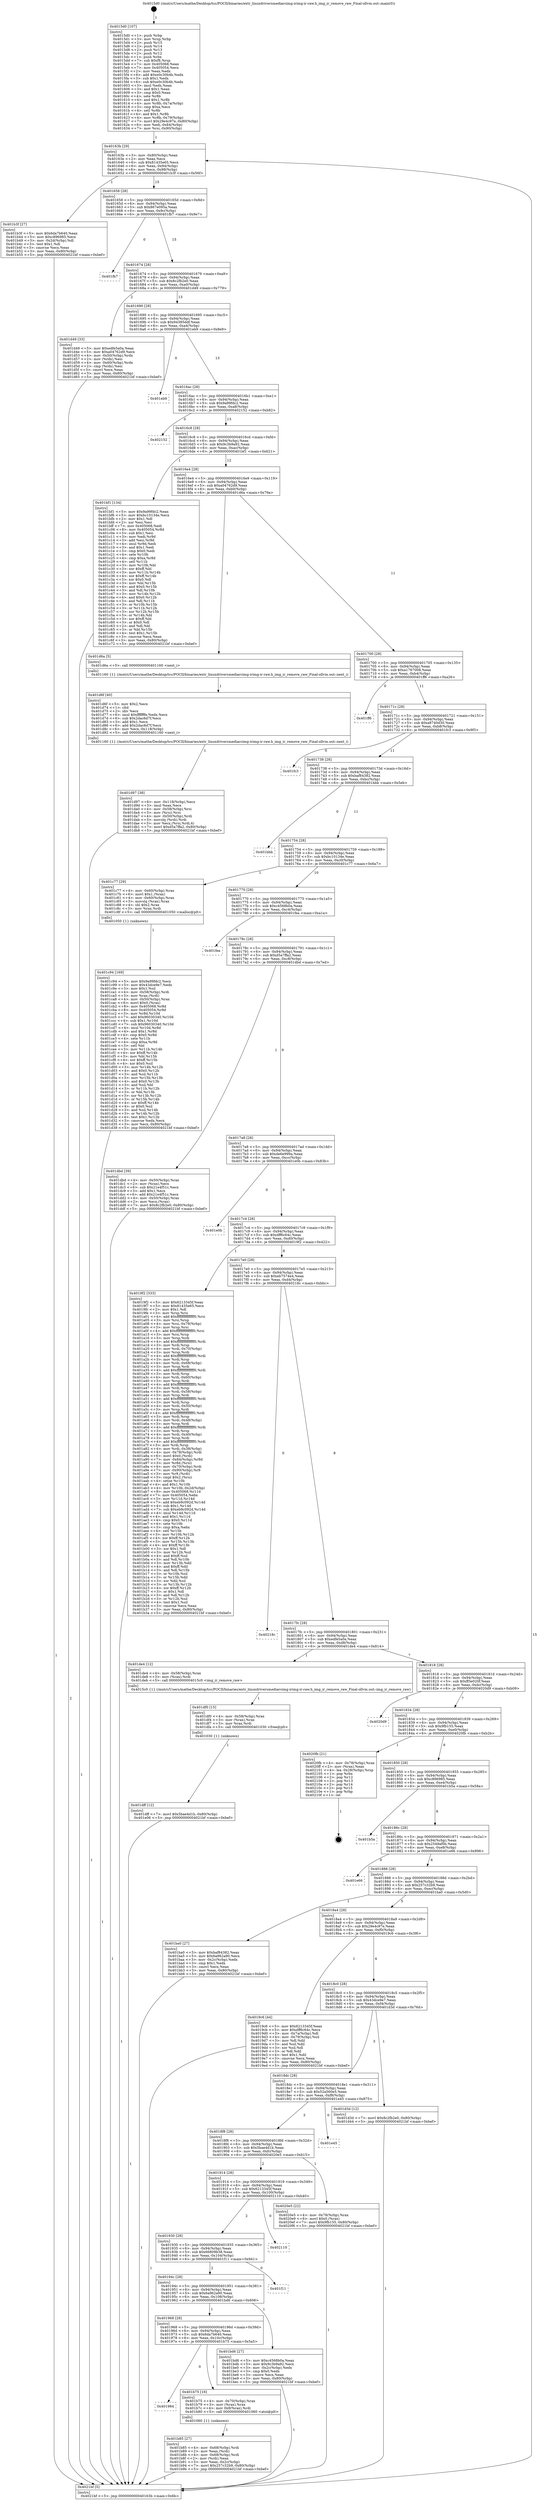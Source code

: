 digraph "0x4015d0" {
  label = "0x4015d0 (/mnt/c/Users/mathe/Desktop/tcc/POCII/binaries/extr_linuxdriversmediarcimg-irimg-ir-raw.h_img_ir_remove_raw_Final-ollvm.out::main(0))"
  labelloc = "t"
  node[shape=record]

  Entry [label="",width=0.3,height=0.3,shape=circle,fillcolor=black,style=filled]
  "0x40163b" [label="{
     0x40163b [29]\l
     | [instrs]\l
     &nbsp;&nbsp;0x40163b \<+3\>: mov -0x80(%rbp),%eax\l
     &nbsp;&nbsp;0x40163e \<+2\>: mov %eax,%ecx\l
     &nbsp;&nbsp;0x401640 \<+6\>: sub $0x81435e65,%ecx\l
     &nbsp;&nbsp;0x401646 \<+6\>: mov %eax,-0x94(%rbp)\l
     &nbsp;&nbsp;0x40164c \<+6\>: mov %ecx,-0x98(%rbp)\l
     &nbsp;&nbsp;0x401652 \<+6\>: je 0000000000401b3f \<main+0x56f\>\l
  }"]
  "0x401b3f" [label="{
     0x401b3f [27]\l
     | [instrs]\l
     &nbsp;&nbsp;0x401b3f \<+5\>: mov $0x6da7b640,%eax\l
     &nbsp;&nbsp;0x401b44 \<+5\>: mov $0xc896985,%ecx\l
     &nbsp;&nbsp;0x401b49 \<+3\>: mov -0x2d(%rbp),%dl\l
     &nbsp;&nbsp;0x401b4c \<+3\>: test $0x1,%dl\l
     &nbsp;&nbsp;0x401b4f \<+3\>: cmovne %ecx,%eax\l
     &nbsp;&nbsp;0x401b52 \<+3\>: mov %eax,-0x80(%rbp)\l
     &nbsp;&nbsp;0x401b55 \<+5\>: jmp 00000000004021bf \<main+0xbef\>\l
  }"]
  "0x401658" [label="{
     0x401658 [28]\l
     | [instrs]\l
     &nbsp;&nbsp;0x401658 \<+5\>: jmp 000000000040165d \<main+0x8d\>\l
     &nbsp;&nbsp;0x40165d \<+6\>: mov -0x94(%rbp),%eax\l
     &nbsp;&nbsp;0x401663 \<+5\>: sub $0x867e095a,%eax\l
     &nbsp;&nbsp;0x401668 \<+6\>: mov %eax,-0x9c(%rbp)\l
     &nbsp;&nbsp;0x40166e \<+6\>: je 0000000000401fb7 \<main+0x9e7\>\l
  }"]
  Exit [label="",width=0.3,height=0.3,shape=circle,fillcolor=black,style=filled,peripheries=2]
  "0x401fb7" [label="{
     0x401fb7\l
  }", style=dashed]
  "0x401674" [label="{
     0x401674 [28]\l
     | [instrs]\l
     &nbsp;&nbsp;0x401674 \<+5\>: jmp 0000000000401679 \<main+0xa9\>\l
     &nbsp;&nbsp;0x401679 \<+6\>: mov -0x94(%rbp),%eax\l
     &nbsp;&nbsp;0x40167f \<+5\>: sub $0x8c2fb2e0,%eax\l
     &nbsp;&nbsp;0x401684 \<+6\>: mov %eax,-0xa0(%rbp)\l
     &nbsp;&nbsp;0x40168a \<+6\>: je 0000000000401d49 \<main+0x779\>\l
  }"]
  "0x401dff" [label="{
     0x401dff [12]\l
     | [instrs]\l
     &nbsp;&nbsp;0x401dff \<+7\>: movl $0x5bae4d1b,-0x80(%rbp)\l
     &nbsp;&nbsp;0x401e06 \<+5\>: jmp 00000000004021bf \<main+0xbef\>\l
  }"]
  "0x401d49" [label="{
     0x401d49 [33]\l
     | [instrs]\l
     &nbsp;&nbsp;0x401d49 \<+5\>: mov $0xedfe5a0a,%eax\l
     &nbsp;&nbsp;0x401d4e \<+5\>: mov $0xa04762d9,%ecx\l
     &nbsp;&nbsp;0x401d53 \<+4\>: mov -0x50(%rbp),%rdx\l
     &nbsp;&nbsp;0x401d57 \<+2\>: mov (%rdx),%esi\l
     &nbsp;&nbsp;0x401d59 \<+4\>: mov -0x60(%rbp),%rdx\l
     &nbsp;&nbsp;0x401d5d \<+2\>: cmp (%rdx),%esi\l
     &nbsp;&nbsp;0x401d5f \<+3\>: cmovl %ecx,%eax\l
     &nbsp;&nbsp;0x401d62 \<+3\>: mov %eax,-0x80(%rbp)\l
     &nbsp;&nbsp;0x401d65 \<+5\>: jmp 00000000004021bf \<main+0xbef\>\l
  }"]
  "0x401690" [label="{
     0x401690 [28]\l
     | [instrs]\l
     &nbsp;&nbsp;0x401690 \<+5\>: jmp 0000000000401695 \<main+0xc5\>\l
     &nbsp;&nbsp;0x401695 \<+6\>: mov -0x94(%rbp),%eax\l
     &nbsp;&nbsp;0x40169b \<+5\>: sub $0x94385ddf,%eax\l
     &nbsp;&nbsp;0x4016a0 \<+6\>: mov %eax,-0xa4(%rbp)\l
     &nbsp;&nbsp;0x4016a6 \<+6\>: je 0000000000401eb9 \<main+0x8e9\>\l
  }"]
  "0x401df0" [label="{
     0x401df0 [15]\l
     | [instrs]\l
     &nbsp;&nbsp;0x401df0 \<+4\>: mov -0x58(%rbp),%rax\l
     &nbsp;&nbsp;0x401df4 \<+3\>: mov (%rax),%rax\l
     &nbsp;&nbsp;0x401df7 \<+3\>: mov %rax,%rdi\l
     &nbsp;&nbsp;0x401dfa \<+5\>: call 0000000000401030 \<free@plt\>\l
     | [calls]\l
     &nbsp;&nbsp;0x401030 \{1\} (unknown)\l
  }"]
  "0x401eb9" [label="{
     0x401eb9\l
  }", style=dashed]
  "0x4016ac" [label="{
     0x4016ac [28]\l
     | [instrs]\l
     &nbsp;&nbsp;0x4016ac \<+5\>: jmp 00000000004016b1 \<main+0xe1\>\l
     &nbsp;&nbsp;0x4016b1 \<+6\>: mov -0x94(%rbp),%eax\l
     &nbsp;&nbsp;0x4016b7 \<+5\>: sub $0x9a99fdc2,%eax\l
     &nbsp;&nbsp;0x4016bc \<+6\>: mov %eax,-0xa8(%rbp)\l
     &nbsp;&nbsp;0x4016c2 \<+6\>: je 0000000000402152 \<main+0xb82\>\l
  }"]
  "0x401d97" [label="{
     0x401d97 [38]\l
     | [instrs]\l
     &nbsp;&nbsp;0x401d97 \<+6\>: mov -0x118(%rbp),%ecx\l
     &nbsp;&nbsp;0x401d9d \<+3\>: imul %eax,%ecx\l
     &nbsp;&nbsp;0x401da0 \<+4\>: mov -0x58(%rbp),%rsi\l
     &nbsp;&nbsp;0x401da4 \<+3\>: mov (%rsi),%rsi\l
     &nbsp;&nbsp;0x401da7 \<+4\>: mov -0x50(%rbp),%rdi\l
     &nbsp;&nbsp;0x401dab \<+3\>: movslq (%rdi),%rdi\l
     &nbsp;&nbsp;0x401dae \<+3\>: mov %ecx,(%rsi,%rdi,4)\l
     &nbsp;&nbsp;0x401db1 \<+7\>: movl $0xd5a7ffa2,-0x80(%rbp)\l
     &nbsp;&nbsp;0x401db8 \<+5\>: jmp 00000000004021bf \<main+0xbef\>\l
  }"]
  "0x402152" [label="{
     0x402152\l
  }", style=dashed]
  "0x4016c8" [label="{
     0x4016c8 [28]\l
     | [instrs]\l
     &nbsp;&nbsp;0x4016c8 \<+5\>: jmp 00000000004016cd \<main+0xfd\>\l
     &nbsp;&nbsp;0x4016cd \<+6\>: mov -0x94(%rbp),%eax\l
     &nbsp;&nbsp;0x4016d3 \<+5\>: sub $0x9c3b9a92,%eax\l
     &nbsp;&nbsp;0x4016d8 \<+6\>: mov %eax,-0xac(%rbp)\l
     &nbsp;&nbsp;0x4016de \<+6\>: je 0000000000401bf1 \<main+0x621\>\l
  }"]
  "0x401d6f" [label="{
     0x401d6f [40]\l
     | [instrs]\l
     &nbsp;&nbsp;0x401d6f \<+5\>: mov $0x2,%ecx\l
     &nbsp;&nbsp;0x401d74 \<+1\>: cltd\l
     &nbsp;&nbsp;0x401d75 \<+2\>: idiv %ecx\l
     &nbsp;&nbsp;0x401d77 \<+6\>: imul $0xfffffffe,%edx,%ecx\l
     &nbsp;&nbsp;0x401d7d \<+6\>: sub $0x2dac6d7f,%ecx\l
     &nbsp;&nbsp;0x401d83 \<+3\>: add $0x1,%ecx\l
     &nbsp;&nbsp;0x401d86 \<+6\>: add $0x2dac6d7f,%ecx\l
     &nbsp;&nbsp;0x401d8c \<+6\>: mov %ecx,-0x118(%rbp)\l
     &nbsp;&nbsp;0x401d92 \<+5\>: call 0000000000401160 \<next_i\>\l
     | [calls]\l
     &nbsp;&nbsp;0x401160 \{1\} (/mnt/c/Users/mathe/Desktop/tcc/POCII/binaries/extr_linuxdriversmediarcimg-irimg-ir-raw.h_img_ir_remove_raw_Final-ollvm.out::next_i)\l
  }"]
  "0x401bf1" [label="{
     0x401bf1 [134]\l
     | [instrs]\l
     &nbsp;&nbsp;0x401bf1 \<+5\>: mov $0x9a99fdc2,%eax\l
     &nbsp;&nbsp;0x401bf6 \<+5\>: mov $0xbc10134e,%ecx\l
     &nbsp;&nbsp;0x401bfb \<+2\>: mov $0x1,%dl\l
     &nbsp;&nbsp;0x401bfd \<+2\>: xor %esi,%esi\l
     &nbsp;&nbsp;0x401bff \<+7\>: mov 0x405068,%edi\l
     &nbsp;&nbsp;0x401c06 \<+8\>: mov 0x405054,%r8d\l
     &nbsp;&nbsp;0x401c0e \<+3\>: sub $0x1,%esi\l
     &nbsp;&nbsp;0x401c11 \<+3\>: mov %edi,%r9d\l
     &nbsp;&nbsp;0x401c14 \<+3\>: add %esi,%r9d\l
     &nbsp;&nbsp;0x401c17 \<+4\>: imul %r9d,%edi\l
     &nbsp;&nbsp;0x401c1b \<+3\>: and $0x1,%edi\l
     &nbsp;&nbsp;0x401c1e \<+3\>: cmp $0x0,%edi\l
     &nbsp;&nbsp;0x401c21 \<+4\>: sete %r10b\l
     &nbsp;&nbsp;0x401c25 \<+4\>: cmp $0xa,%r8d\l
     &nbsp;&nbsp;0x401c29 \<+4\>: setl %r11b\l
     &nbsp;&nbsp;0x401c2d \<+3\>: mov %r10b,%bl\l
     &nbsp;&nbsp;0x401c30 \<+3\>: xor $0xff,%bl\l
     &nbsp;&nbsp;0x401c33 \<+3\>: mov %r11b,%r14b\l
     &nbsp;&nbsp;0x401c36 \<+4\>: xor $0xff,%r14b\l
     &nbsp;&nbsp;0x401c3a \<+3\>: xor $0x0,%dl\l
     &nbsp;&nbsp;0x401c3d \<+3\>: mov %bl,%r15b\l
     &nbsp;&nbsp;0x401c40 \<+4\>: and $0x0,%r15b\l
     &nbsp;&nbsp;0x401c44 \<+3\>: and %dl,%r10b\l
     &nbsp;&nbsp;0x401c47 \<+3\>: mov %r14b,%r12b\l
     &nbsp;&nbsp;0x401c4a \<+4\>: and $0x0,%r12b\l
     &nbsp;&nbsp;0x401c4e \<+3\>: and %dl,%r11b\l
     &nbsp;&nbsp;0x401c51 \<+3\>: or %r10b,%r15b\l
     &nbsp;&nbsp;0x401c54 \<+3\>: or %r11b,%r12b\l
     &nbsp;&nbsp;0x401c57 \<+3\>: xor %r12b,%r15b\l
     &nbsp;&nbsp;0x401c5a \<+3\>: or %r14b,%bl\l
     &nbsp;&nbsp;0x401c5d \<+3\>: xor $0xff,%bl\l
     &nbsp;&nbsp;0x401c60 \<+3\>: or $0x0,%dl\l
     &nbsp;&nbsp;0x401c63 \<+2\>: and %dl,%bl\l
     &nbsp;&nbsp;0x401c65 \<+3\>: or %bl,%r15b\l
     &nbsp;&nbsp;0x401c68 \<+4\>: test $0x1,%r15b\l
     &nbsp;&nbsp;0x401c6c \<+3\>: cmovne %ecx,%eax\l
     &nbsp;&nbsp;0x401c6f \<+3\>: mov %eax,-0x80(%rbp)\l
     &nbsp;&nbsp;0x401c72 \<+5\>: jmp 00000000004021bf \<main+0xbef\>\l
  }"]
  "0x4016e4" [label="{
     0x4016e4 [28]\l
     | [instrs]\l
     &nbsp;&nbsp;0x4016e4 \<+5\>: jmp 00000000004016e9 \<main+0x119\>\l
     &nbsp;&nbsp;0x4016e9 \<+6\>: mov -0x94(%rbp),%eax\l
     &nbsp;&nbsp;0x4016ef \<+5\>: sub $0xa04762d9,%eax\l
     &nbsp;&nbsp;0x4016f4 \<+6\>: mov %eax,-0xb0(%rbp)\l
     &nbsp;&nbsp;0x4016fa \<+6\>: je 0000000000401d6a \<main+0x79a\>\l
  }"]
  "0x401c94" [label="{
     0x401c94 [169]\l
     | [instrs]\l
     &nbsp;&nbsp;0x401c94 \<+5\>: mov $0x9a99fdc2,%ecx\l
     &nbsp;&nbsp;0x401c99 \<+5\>: mov $0x43dce9e7,%edx\l
     &nbsp;&nbsp;0x401c9e \<+3\>: mov $0x1,%sil\l
     &nbsp;&nbsp;0x401ca1 \<+4\>: mov -0x58(%rbp),%rdi\l
     &nbsp;&nbsp;0x401ca5 \<+3\>: mov %rax,(%rdi)\l
     &nbsp;&nbsp;0x401ca8 \<+4\>: mov -0x50(%rbp),%rax\l
     &nbsp;&nbsp;0x401cac \<+6\>: movl $0x0,(%rax)\l
     &nbsp;&nbsp;0x401cb2 \<+8\>: mov 0x405068,%r8d\l
     &nbsp;&nbsp;0x401cba \<+8\>: mov 0x405054,%r9d\l
     &nbsp;&nbsp;0x401cc2 \<+3\>: mov %r8d,%r10d\l
     &nbsp;&nbsp;0x401cc5 \<+7\>: add $0x96030340,%r10d\l
     &nbsp;&nbsp;0x401ccc \<+4\>: sub $0x1,%r10d\l
     &nbsp;&nbsp;0x401cd0 \<+7\>: sub $0x96030340,%r10d\l
     &nbsp;&nbsp;0x401cd7 \<+4\>: imul %r10d,%r8d\l
     &nbsp;&nbsp;0x401cdb \<+4\>: and $0x1,%r8d\l
     &nbsp;&nbsp;0x401cdf \<+4\>: cmp $0x0,%r8d\l
     &nbsp;&nbsp;0x401ce3 \<+4\>: sete %r11b\l
     &nbsp;&nbsp;0x401ce7 \<+4\>: cmp $0xa,%r9d\l
     &nbsp;&nbsp;0x401ceb \<+3\>: setl %bl\l
     &nbsp;&nbsp;0x401cee \<+3\>: mov %r11b,%r14b\l
     &nbsp;&nbsp;0x401cf1 \<+4\>: xor $0xff,%r14b\l
     &nbsp;&nbsp;0x401cf5 \<+3\>: mov %bl,%r15b\l
     &nbsp;&nbsp;0x401cf8 \<+4\>: xor $0xff,%r15b\l
     &nbsp;&nbsp;0x401cfc \<+4\>: xor $0x0,%sil\l
     &nbsp;&nbsp;0x401d00 \<+3\>: mov %r14b,%r12b\l
     &nbsp;&nbsp;0x401d03 \<+4\>: and $0x0,%r12b\l
     &nbsp;&nbsp;0x401d07 \<+3\>: and %sil,%r11b\l
     &nbsp;&nbsp;0x401d0a \<+3\>: mov %r15b,%r13b\l
     &nbsp;&nbsp;0x401d0d \<+4\>: and $0x0,%r13b\l
     &nbsp;&nbsp;0x401d11 \<+3\>: and %sil,%bl\l
     &nbsp;&nbsp;0x401d14 \<+3\>: or %r11b,%r12b\l
     &nbsp;&nbsp;0x401d17 \<+3\>: or %bl,%r13b\l
     &nbsp;&nbsp;0x401d1a \<+3\>: xor %r13b,%r12b\l
     &nbsp;&nbsp;0x401d1d \<+3\>: or %r15b,%r14b\l
     &nbsp;&nbsp;0x401d20 \<+4\>: xor $0xff,%r14b\l
     &nbsp;&nbsp;0x401d24 \<+4\>: or $0x0,%sil\l
     &nbsp;&nbsp;0x401d28 \<+3\>: and %sil,%r14b\l
     &nbsp;&nbsp;0x401d2b \<+3\>: or %r14b,%r12b\l
     &nbsp;&nbsp;0x401d2e \<+4\>: test $0x1,%r12b\l
     &nbsp;&nbsp;0x401d32 \<+3\>: cmovne %edx,%ecx\l
     &nbsp;&nbsp;0x401d35 \<+3\>: mov %ecx,-0x80(%rbp)\l
     &nbsp;&nbsp;0x401d38 \<+5\>: jmp 00000000004021bf \<main+0xbef\>\l
  }"]
  "0x401d6a" [label="{
     0x401d6a [5]\l
     | [instrs]\l
     &nbsp;&nbsp;0x401d6a \<+5\>: call 0000000000401160 \<next_i\>\l
     | [calls]\l
     &nbsp;&nbsp;0x401160 \{1\} (/mnt/c/Users/mathe/Desktop/tcc/POCII/binaries/extr_linuxdriversmediarcimg-irimg-ir-raw.h_img_ir_remove_raw_Final-ollvm.out::next_i)\l
  }"]
  "0x401700" [label="{
     0x401700 [28]\l
     | [instrs]\l
     &nbsp;&nbsp;0x401700 \<+5\>: jmp 0000000000401705 \<main+0x135\>\l
     &nbsp;&nbsp;0x401705 \<+6\>: mov -0x94(%rbp),%eax\l
     &nbsp;&nbsp;0x40170b \<+5\>: sub $0xa1767008,%eax\l
     &nbsp;&nbsp;0x401710 \<+6\>: mov %eax,-0xb4(%rbp)\l
     &nbsp;&nbsp;0x401716 \<+6\>: je 0000000000401ff6 \<main+0xa26\>\l
  }"]
  "0x401b85" [label="{
     0x401b85 [27]\l
     | [instrs]\l
     &nbsp;&nbsp;0x401b85 \<+4\>: mov -0x68(%rbp),%rdi\l
     &nbsp;&nbsp;0x401b89 \<+2\>: mov %eax,(%rdi)\l
     &nbsp;&nbsp;0x401b8b \<+4\>: mov -0x68(%rbp),%rdi\l
     &nbsp;&nbsp;0x401b8f \<+2\>: mov (%rdi),%eax\l
     &nbsp;&nbsp;0x401b91 \<+3\>: mov %eax,-0x2c(%rbp)\l
     &nbsp;&nbsp;0x401b94 \<+7\>: movl $0x257c32b9,-0x80(%rbp)\l
     &nbsp;&nbsp;0x401b9b \<+5\>: jmp 00000000004021bf \<main+0xbef\>\l
  }"]
  "0x401ff6" [label="{
     0x401ff6\l
  }", style=dashed]
  "0x40171c" [label="{
     0x40171c [28]\l
     | [instrs]\l
     &nbsp;&nbsp;0x40171c \<+5\>: jmp 0000000000401721 \<main+0x151\>\l
     &nbsp;&nbsp;0x401721 \<+6\>: mov -0x94(%rbp),%eax\l
     &nbsp;&nbsp;0x401727 \<+5\>: sub $0xa8740d30,%eax\l
     &nbsp;&nbsp;0x40172c \<+6\>: mov %eax,-0xb8(%rbp)\l
     &nbsp;&nbsp;0x401732 \<+6\>: je 0000000000401fc3 \<main+0x9f3\>\l
  }"]
  "0x401984" [label="{
     0x401984\l
  }", style=dashed]
  "0x401fc3" [label="{
     0x401fc3\l
  }", style=dashed]
  "0x401738" [label="{
     0x401738 [28]\l
     | [instrs]\l
     &nbsp;&nbsp;0x401738 \<+5\>: jmp 000000000040173d \<main+0x16d\>\l
     &nbsp;&nbsp;0x40173d \<+6\>: mov -0x94(%rbp),%eax\l
     &nbsp;&nbsp;0x401743 \<+5\>: sub $0xbaf84382,%eax\l
     &nbsp;&nbsp;0x401748 \<+6\>: mov %eax,-0xbc(%rbp)\l
     &nbsp;&nbsp;0x40174e \<+6\>: je 0000000000401bbb \<main+0x5eb\>\l
  }"]
  "0x401b75" [label="{
     0x401b75 [16]\l
     | [instrs]\l
     &nbsp;&nbsp;0x401b75 \<+4\>: mov -0x70(%rbp),%rax\l
     &nbsp;&nbsp;0x401b79 \<+3\>: mov (%rax),%rax\l
     &nbsp;&nbsp;0x401b7c \<+4\>: mov 0x8(%rax),%rdi\l
     &nbsp;&nbsp;0x401b80 \<+5\>: call 0000000000401060 \<atoi@plt\>\l
     | [calls]\l
     &nbsp;&nbsp;0x401060 \{1\} (unknown)\l
  }"]
  "0x401bbb" [label="{
     0x401bbb\l
  }", style=dashed]
  "0x401754" [label="{
     0x401754 [28]\l
     | [instrs]\l
     &nbsp;&nbsp;0x401754 \<+5\>: jmp 0000000000401759 \<main+0x189\>\l
     &nbsp;&nbsp;0x401759 \<+6\>: mov -0x94(%rbp),%eax\l
     &nbsp;&nbsp;0x40175f \<+5\>: sub $0xbc10134e,%eax\l
     &nbsp;&nbsp;0x401764 \<+6\>: mov %eax,-0xc0(%rbp)\l
     &nbsp;&nbsp;0x40176a \<+6\>: je 0000000000401c77 \<main+0x6a7\>\l
  }"]
  "0x401968" [label="{
     0x401968 [28]\l
     | [instrs]\l
     &nbsp;&nbsp;0x401968 \<+5\>: jmp 000000000040196d \<main+0x39d\>\l
     &nbsp;&nbsp;0x40196d \<+6\>: mov -0x94(%rbp),%eax\l
     &nbsp;&nbsp;0x401973 \<+5\>: sub $0x6da7b640,%eax\l
     &nbsp;&nbsp;0x401978 \<+6\>: mov %eax,-0x10c(%rbp)\l
     &nbsp;&nbsp;0x40197e \<+6\>: je 0000000000401b75 \<main+0x5a5\>\l
  }"]
  "0x401c77" [label="{
     0x401c77 [29]\l
     | [instrs]\l
     &nbsp;&nbsp;0x401c77 \<+4\>: mov -0x60(%rbp),%rax\l
     &nbsp;&nbsp;0x401c7b \<+6\>: movl $0x1,(%rax)\l
     &nbsp;&nbsp;0x401c81 \<+4\>: mov -0x60(%rbp),%rax\l
     &nbsp;&nbsp;0x401c85 \<+3\>: movslq (%rax),%rax\l
     &nbsp;&nbsp;0x401c88 \<+4\>: shl $0x2,%rax\l
     &nbsp;&nbsp;0x401c8c \<+3\>: mov %rax,%rdi\l
     &nbsp;&nbsp;0x401c8f \<+5\>: call 0000000000401050 \<malloc@plt\>\l
     | [calls]\l
     &nbsp;&nbsp;0x401050 \{1\} (unknown)\l
  }"]
  "0x401770" [label="{
     0x401770 [28]\l
     | [instrs]\l
     &nbsp;&nbsp;0x401770 \<+5\>: jmp 0000000000401775 \<main+0x1a5\>\l
     &nbsp;&nbsp;0x401775 \<+6\>: mov -0x94(%rbp),%eax\l
     &nbsp;&nbsp;0x40177b \<+5\>: sub $0xc4568b0a,%eax\l
     &nbsp;&nbsp;0x401780 \<+6\>: mov %eax,-0xc4(%rbp)\l
     &nbsp;&nbsp;0x401786 \<+6\>: je 0000000000401fea \<main+0xa1a\>\l
  }"]
  "0x401bd6" [label="{
     0x401bd6 [27]\l
     | [instrs]\l
     &nbsp;&nbsp;0x401bd6 \<+5\>: mov $0xc4568b0a,%eax\l
     &nbsp;&nbsp;0x401bdb \<+5\>: mov $0x9c3b9a92,%ecx\l
     &nbsp;&nbsp;0x401be0 \<+3\>: mov -0x2c(%rbp),%edx\l
     &nbsp;&nbsp;0x401be3 \<+3\>: cmp $0x0,%edx\l
     &nbsp;&nbsp;0x401be6 \<+3\>: cmove %ecx,%eax\l
     &nbsp;&nbsp;0x401be9 \<+3\>: mov %eax,-0x80(%rbp)\l
     &nbsp;&nbsp;0x401bec \<+5\>: jmp 00000000004021bf \<main+0xbef\>\l
  }"]
  "0x401fea" [label="{
     0x401fea\l
  }", style=dashed]
  "0x40178c" [label="{
     0x40178c [28]\l
     | [instrs]\l
     &nbsp;&nbsp;0x40178c \<+5\>: jmp 0000000000401791 \<main+0x1c1\>\l
     &nbsp;&nbsp;0x401791 \<+6\>: mov -0x94(%rbp),%eax\l
     &nbsp;&nbsp;0x401797 \<+5\>: sub $0xd5a7ffa2,%eax\l
     &nbsp;&nbsp;0x40179c \<+6\>: mov %eax,-0xc8(%rbp)\l
     &nbsp;&nbsp;0x4017a2 \<+6\>: je 0000000000401dbd \<main+0x7ed\>\l
  }"]
  "0x40194c" [label="{
     0x40194c [28]\l
     | [instrs]\l
     &nbsp;&nbsp;0x40194c \<+5\>: jmp 0000000000401951 \<main+0x381\>\l
     &nbsp;&nbsp;0x401951 \<+6\>: mov -0x94(%rbp),%eax\l
     &nbsp;&nbsp;0x401957 \<+5\>: sub $0x6a962a90,%eax\l
     &nbsp;&nbsp;0x40195c \<+6\>: mov %eax,-0x108(%rbp)\l
     &nbsp;&nbsp;0x401962 \<+6\>: je 0000000000401bd6 \<main+0x606\>\l
  }"]
  "0x401dbd" [label="{
     0x401dbd [39]\l
     | [instrs]\l
     &nbsp;&nbsp;0x401dbd \<+4\>: mov -0x50(%rbp),%rax\l
     &nbsp;&nbsp;0x401dc1 \<+2\>: mov (%rax),%ecx\l
     &nbsp;&nbsp;0x401dc3 \<+6\>: sub $0x21e4f51c,%ecx\l
     &nbsp;&nbsp;0x401dc9 \<+3\>: add $0x1,%ecx\l
     &nbsp;&nbsp;0x401dcc \<+6\>: add $0x21e4f51c,%ecx\l
     &nbsp;&nbsp;0x401dd2 \<+4\>: mov -0x50(%rbp),%rax\l
     &nbsp;&nbsp;0x401dd6 \<+2\>: mov %ecx,(%rax)\l
     &nbsp;&nbsp;0x401dd8 \<+7\>: movl $0x8c2fb2e0,-0x80(%rbp)\l
     &nbsp;&nbsp;0x401ddf \<+5\>: jmp 00000000004021bf \<main+0xbef\>\l
  }"]
  "0x4017a8" [label="{
     0x4017a8 [28]\l
     | [instrs]\l
     &nbsp;&nbsp;0x4017a8 \<+5\>: jmp 00000000004017ad \<main+0x1dd\>\l
     &nbsp;&nbsp;0x4017ad \<+6\>: mov -0x94(%rbp),%eax\l
     &nbsp;&nbsp;0x4017b3 \<+5\>: sub $0xde6e999a,%eax\l
     &nbsp;&nbsp;0x4017b8 \<+6\>: mov %eax,-0xcc(%rbp)\l
     &nbsp;&nbsp;0x4017be \<+6\>: je 0000000000401e0b \<main+0x83b\>\l
  }"]
  "0x401f11" [label="{
     0x401f11\l
  }", style=dashed]
  "0x401e0b" [label="{
     0x401e0b\l
  }", style=dashed]
  "0x4017c4" [label="{
     0x4017c4 [28]\l
     | [instrs]\l
     &nbsp;&nbsp;0x4017c4 \<+5\>: jmp 00000000004017c9 \<main+0x1f9\>\l
     &nbsp;&nbsp;0x4017c9 \<+6\>: mov -0x94(%rbp),%eax\l
     &nbsp;&nbsp;0x4017cf \<+5\>: sub $0xdff6c64c,%eax\l
     &nbsp;&nbsp;0x4017d4 \<+6\>: mov %eax,-0xd0(%rbp)\l
     &nbsp;&nbsp;0x4017da \<+6\>: je 00000000004019f2 \<main+0x422\>\l
  }"]
  "0x401930" [label="{
     0x401930 [28]\l
     | [instrs]\l
     &nbsp;&nbsp;0x401930 \<+5\>: jmp 0000000000401935 \<main+0x365\>\l
     &nbsp;&nbsp;0x401935 \<+6\>: mov -0x94(%rbp),%eax\l
     &nbsp;&nbsp;0x40193b \<+5\>: sub $0x66809b38,%eax\l
     &nbsp;&nbsp;0x401940 \<+6\>: mov %eax,-0x104(%rbp)\l
     &nbsp;&nbsp;0x401946 \<+6\>: je 0000000000401f11 \<main+0x941\>\l
  }"]
  "0x4019f2" [label="{
     0x4019f2 [333]\l
     | [instrs]\l
     &nbsp;&nbsp;0x4019f2 \<+5\>: mov $0x6213345f,%eax\l
     &nbsp;&nbsp;0x4019f7 \<+5\>: mov $0x81435e65,%ecx\l
     &nbsp;&nbsp;0x4019fc \<+2\>: mov $0x1,%dl\l
     &nbsp;&nbsp;0x4019fe \<+3\>: mov %rsp,%rsi\l
     &nbsp;&nbsp;0x401a01 \<+4\>: add $0xfffffffffffffff0,%rsi\l
     &nbsp;&nbsp;0x401a05 \<+3\>: mov %rsi,%rsp\l
     &nbsp;&nbsp;0x401a08 \<+4\>: mov %rsi,-0x78(%rbp)\l
     &nbsp;&nbsp;0x401a0c \<+3\>: mov %rsp,%rsi\l
     &nbsp;&nbsp;0x401a0f \<+4\>: add $0xfffffffffffffff0,%rsi\l
     &nbsp;&nbsp;0x401a13 \<+3\>: mov %rsi,%rsp\l
     &nbsp;&nbsp;0x401a16 \<+3\>: mov %rsp,%rdi\l
     &nbsp;&nbsp;0x401a19 \<+4\>: add $0xfffffffffffffff0,%rdi\l
     &nbsp;&nbsp;0x401a1d \<+3\>: mov %rdi,%rsp\l
     &nbsp;&nbsp;0x401a20 \<+4\>: mov %rdi,-0x70(%rbp)\l
     &nbsp;&nbsp;0x401a24 \<+3\>: mov %rsp,%rdi\l
     &nbsp;&nbsp;0x401a27 \<+4\>: add $0xfffffffffffffff0,%rdi\l
     &nbsp;&nbsp;0x401a2b \<+3\>: mov %rdi,%rsp\l
     &nbsp;&nbsp;0x401a2e \<+4\>: mov %rdi,-0x68(%rbp)\l
     &nbsp;&nbsp;0x401a32 \<+3\>: mov %rsp,%rdi\l
     &nbsp;&nbsp;0x401a35 \<+4\>: add $0xfffffffffffffff0,%rdi\l
     &nbsp;&nbsp;0x401a39 \<+3\>: mov %rdi,%rsp\l
     &nbsp;&nbsp;0x401a3c \<+4\>: mov %rdi,-0x60(%rbp)\l
     &nbsp;&nbsp;0x401a40 \<+3\>: mov %rsp,%rdi\l
     &nbsp;&nbsp;0x401a43 \<+4\>: add $0xfffffffffffffff0,%rdi\l
     &nbsp;&nbsp;0x401a47 \<+3\>: mov %rdi,%rsp\l
     &nbsp;&nbsp;0x401a4a \<+4\>: mov %rdi,-0x58(%rbp)\l
     &nbsp;&nbsp;0x401a4e \<+3\>: mov %rsp,%rdi\l
     &nbsp;&nbsp;0x401a51 \<+4\>: add $0xfffffffffffffff0,%rdi\l
     &nbsp;&nbsp;0x401a55 \<+3\>: mov %rdi,%rsp\l
     &nbsp;&nbsp;0x401a58 \<+4\>: mov %rdi,-0x50(%rbp)\l
     &nbsp;&nbsp;0x401a5c \<+3\>: mov %rsp,%rdi\l
     &nbsp;&nbsp;0x401a5f \<+4\>: add $0xfffffffffffffff0,%rdi\l
     &nbsp;&nbsp;0x401a63 \<+3\>: mov %rdi,%rsp\l
     &nbsp;&nbsp;0x401a66 \<+4\>: mov %rdi,-0x48(%rbp)\l
     &nbsp;&nbsp;0x401a6a \<+3\>: mov %rsp,%rdi\l
     &nbsp;&nbsp;0x401a6d \<+4\>: add $0xfffffffffffffff0,%rdi\l
     &nbsp;&nbsp;0x401a71 \<+3\>: mov %rdi,%rsp\l
     &nbsp;&nbsp;0x401a74 \<+4\>: mov %rdi,-0x40(%rbp)\l
     &nbsp;&nbsp;0x401a78 \<+3\>: mov %rsp,%rdi\l
     &nbsp;&nbsp;0x401a7b \<+4\>: add $0xfffffffffffffff0,%rdi\l
     &nbsp;&nbsp;0x401a7f \<+3\>: mov %rdi,%rsp\l
     &nbsp;&nbsp;0x401a82 \<+4\>: mov %rdi,-0x38(%rbp)\l
     &nbsp;&nbsp;0x401a86 \<+4\>: mov -0x78(%rbp),%rdi\l
     &nbsp;&nbsp;0x401a8a \<+6\>: movl $0x0,(%rdi)\l
     &nbsp;&nbsp;0x401a90 \<+7\>: mov -0x84(%rbp),%r8d\l
     &nbsp;&nbsp;0x401a97 \<+3\>: mov %r8d,(%rsi)\l
     &nbsp;&nbsp;0x401a9a \<+4\>: mov -0x70(%rbp),%rdi\l
     &nbsp;&nbsp;0x401a9e \<+7\>: mov -0x90(%rbp),%r9\l
     &nbsp;&nbsp;0x401aa5 \<+3\>: mov %r9,(%rdi)\l
     &nbsp;&nbsp;0x401aa8 \<+3\>: cmpl $0x2,(%rsi)\l
     &nbsp;&nbsp;0x401aab \<+4\>: setne %r10b\l
     &nbsp;&nbsp;0x401aaf \<+4\>: and $0x1,%r10b\l
     &nbsp;&nbsp;0x401ab3 \<+4\>: mov %r10b,-0x2d(%rbp)\l
     &nbsp;&nbsp;0x401ab7 \<+8\>: mov 0x405068,%r11d\l
     &nbsp;&nbsp;0x401abf \<+7\>: mov 0x405054,%ebx\l
     &nbsp;&nbsp;0x401ac6 \<+3\>: mov %r11d,%r14d\l
     &nbsp;&nbsp;0x401ac9 \<+7\>: add $0xeb9c092d,%r14d\l
     &nbsp;&nbsp;0x401ad0 \<+4\>: sub $0x1,%r14d\l
     &nbsp;&nbsp;0x401ad4 \<+7\>: sub $0xeb9c092d,%r14d\l
     &nbsp;&nbsp;0x401adb \<+4\>: imul %r14d,%r11d\l
     &nbsp;&nbsp;0x401adf \<+4\>: and $0x1,%r11d\l
     &nbsp;&nbsp;0x401ae3 \<+4\>: cmp $0x0,%r11d\l
     &nbsp;&nbsp;0x401ae7 \<+4\>: sete %r10b\l
     &nbsp;&nbsp;0x401aeb \<+3\>: cmp $0xa,%ebx\l
     &nbsp;&nbsp;0x401aee \<+4\>: setl %r15b\l
     &nbsp;&nbsp;0x401af2 \<+3\>: mov %r10b,%r12b\l
     &nbsp;&nbsp;0x401af5 \<+4\>: xor $0xff,%r12b\l
     &nbsp;&nbsp;0x401af9 \<+3\>: mov %r15b,%r13b\l
     &nbsp;&nbsp;0x401afc \<+4\>: xor $0xff,%r13b\l
     &nbsp;&nbsp;0x401b00 \<+3\>: xor $0x1,%dl\l
     &nbsp;&nbsp;0x401b03 \<+3\>: mov %r12b,%sil\l
     &nbsp;&nbsp;0x401b06 \<+4\>: and $0xff,%sil\l
     &nbsp;&nbsp;0x401b0a \<+3\>: and %dl,%r10b\l
     &nbsp;&nbsp;0x401b0d \<+3\>: mov %r13b,%dil\l
     &nbsp;&nbsp;0x401b10 \<+4\>: and $0xff,%dil\l
     &nbsp;&nbsp;0x401b14 \<+3\>: and %dl,%r15b\l
     &nbsp;&nbsp;0x401b17 \<+3\>: or %r10b,%sil\l
     &nbsp;&nbsp;0x401b1a \<+3\>: or %r15b,%dil\l
     &nbsp;&nbsp;0x401b1d \<+3\>: xor %dil,%sil\l
     &nbsp;&nbsp;0x401b20 \<+3\>: or %r13b,%r12b\l
     &nbsp;&nbsp;0x401b23 \<+4\>: xor $0xff,%r12b\l
     &nbsp;&nbsp;0x401b27 \<+3\>: or $0x1,%dl\l
     &nbsp;&nbsp;0x401b2a \<+3\>: and %dl,%r12b\l
     &nbsp;&nbsp;0x401b2d \<+3\>: or %r12b,%sil\l
     &nbsp;&nbsp;0x401b30 \<+4\>: test $0x1,%sil\l
     &nbsp;&nbsp;0x401b34 \<+3\>: cmovne %ecx,%eax\l
     &nbsp;&nbsp;0x401b37 \<+3\>: mov %eax,-0x80(%rbp)\l
     &nbsp;&nbsp;0x401b3a \<+5\>: jmp 00000000004021bf \<main+0xbef\>\l
  }"]
  "0x4017e0" [label="{
     0x4017e0 [28]\l
     | [instrs]\l
     &nbsp;&nbsp;0x4017e0 \<+5\>: jmp 00000000004017e5 \<main+0x215\>\l
     &nbsp;&nbsp;0x4017e5 \<+6\>: mov -0x94(%rbp),%eax\l
     &nbsp;&nbsp;0x4017eb \<+5\>: sub $0xeb7574e4,%eax\l
     &nbsp;&nbsp;0x4017f0 \<+6\>: mov %eax,-0xd4(%rbp)\l
     &nbsp;&nbsp;0x4017f6 \<+6\>: je 000000000040218c \<main+0xbbc\>\l
  }"]
  "0x402110" [label="{
     0x402110\l
  }", style=dashed]
  "0x40218c" [label="{
     0x40218c\l
  }", style=dashed]
  "0x4017fc" [label="{
     0x4017fc [28]\l
     | [instrs]\l
     &nbsp;&nbsp;0x4017fc \<+5\>: jmp 0000000000401801 \<main+0x231\>\l
     &nbsp;&nbsp;0x401801 \<+6\>: mov -0x94(%rbp),%eax\l
     &nbsp;&nbsp;0x401807 \<+5\>: sub $0xedfe5a0a,%eax\l
     &nbsp;&nbsp;0x40180c \<+6\>: mov %eax,-0xd8(%rbp)\l
     &nbsp;&nbsp;0x401812 \<+6\>: je 0000000000401de4 \<main+0x814\>\l
  }"]
  "0x401914" [label="{
     0x401914 [28]\l
     | [instrs]\l
     &nbsp;&nbsp;0x401914 \<+5\>: jmp 0000000000401919 \<main+0x349\>\l
     &nbsp;&nbsp;0x401919 \<+6\>: mov -0x94(%rbp),%eax\l
     &nbsp;&nbsp;0x40191f \<+5\>: sub $0x6213345f,%eax\l
     &nbsp;&nbsp;0x401924 \<+6\>: mov %eax,-0x100(%rbp)\l
     &nbsp;&nbsp;0x40192a \<+6\>: je 0000000000402110 \<main+0xb40\>\l
  }"]
  "0x401de4" [label="{
     0x401de4 [12]\l
     | [instrs]\l
     &nbsp;&nbsp;0x401de4 \<+4\>: mov -0x58(%rbp),%rax\l
     &nbsp;&nbsp;0x401de8 \<+3\>: mov (%rax),%rdi\l
     &nbsp;&nbsp;0x401deb \<+5\>: call 00000000004015c0 \<img_ir_remove_raw\>\l
     | [calls]\l
     &nbsp;&nbsp;0x4015c0 \{1\} (/mnt/c/Users/mathe/Desktop/tcc/POCII/binaries/extr_linuxdriversmediarcimg-irimg-ir-raw.h_img_ir_remove_raw_Final-ollvm.out::img_ir_remove_raw)\l
  }"]
  "0x401818" [label="{
     0x401818 [28]\l
     | [instrs]\l
     &nbsp;&nbsp;0x401818 \<+5\>: jmp 000000000040181d \<main+0x24d\>\l
     &nbsp;&nbsp;0x40181d \<+6\>: mov -0x94(%rbp),%eax\l
     &nbsp;&nbsp;0x401823 \<+5\>: sub $0xff3e020f,%eax\l
     &nbsp;&nbsp;0x401828 \<+6\>: mov %eax,-0xdc(%rbp)\l
     &nbsp;&nbsp;0x40182e \<+6\>: je 00000000004020d9 \<main+0xb09\>\l
  }"]
  "0x4020e5" [label="{
     0x4020e5 [22]\l
     | [instrs]\l
     &nbsp;&nbsp;0x4020e5 \<+4\>: mov -0x78(%rbp),%rax\l
     &nbsp;&nbsp;0x4020e9 \<+6\>: movl $0x0,(%rax)\l
     &nbsp;&nbsp;0x4020ef \<+7\>: movl $0x9fb155,-0x80(%rbp)\l
     &nbsp;&nbsp;0x4020f6 \<+5\>: jmp 00000000004021bf \<main+0xbef\>\l
  }"]
  "0x4020d9" [label="{
     0x4020d9\l
  }", style=dashed]
  "0x401834" [label="{
     0x401834 [28]\l
     | [instrs]\l
     &nbsp;&nbsp;0x401834 \<+5\>: jmp 0000000000401839 \<main+0x269\>\l
     &nbsp;&nbsp;0x401839 \<+6\>: mov -0x94(%rbp),%eax\l
     &nbsp;&nbsp;0x40183f \<+5\>: sub $0x9fb155,%eax\l
     &nbsp;&nbsp;0x401844 \<+6\>: mov %eax,-0xe0(%rbp)\l
     &nbsp;&nbsp;0x40184a \<+6\>: je 00000000004020fb \<main+0xb2b\>\l
  }"]
  "0x4018f8" [label="{
     0x4018f8 [28]\l
     | [instrs]\l
     &nbsp;&nbsp;0x4018f8 \<+5\>: jmp 00000000004018fd \<main+0x32d\>\l
     &nbsp;&nbsp;0x4018fd \<+6\>: mov -0x94(%rbp),%eax\l
     &nbsp;&nbsp;0x401903 \<+5\>: sub $0x5bae4d1b,%eax\l
     &nbsp;&nbsp;0x401908 \<+6\>: mov %eax,-0xfc(%rbp)\l
     &nbsp;&nbsp;0x40190e \<+6\>: je 00000000004020e5 \<main+0xb15\>\l
  }"]
  "0x4020fb" [label="{
     0x4020fb [21]\l
     | [instrs]\l
     &nbsp;&nbsp;0x4020fb \<+4\>: mov -0x78(%rbp),%rax\l
     &nbsp;&nbsp;0x4020ff \<+2\>: mov (%rax),%eax\l
     &nbsp;&nbsp;0x402101 \<+4\>: lea -0x28(%rbp),%rsp\l
     &nbsp;&nbsp;0x402105 \<+1\>: pop %rbx\l
     &nbsp;&nbsp;0x402106 \<+2\>: pop %r12\l
     &nbsp;&nbsp;0x402108 \<+2\>: pop %r13\l
     &nbsp;&nbsp;0x40210a \<+2\>: pop %r14\l
     &nbsp;&nbsp;0x40210c \<+2\>: pop %r15\l
     &nbsp;&nbsp;0x40210e \<+1\>: pop %rbp\l
     &nbsp;&nbsp;0x40210f \<+1\>: ret\l
  }"]
  "0x401850" [label="{
     0x401850 [28]\l
     | [instrs]\l
     &nbsp;&nbsp;0x401850 \<+5\>: jmp 0000000000401855 \<main+0x285\>\l
     &nbsp;&nbsp;0x401855 \<+6\>: mov -0x94(%rbp),%eax\l
     &nbsp;&nbsp;0x40185b \<+5\>: sub $0xc896985,%eax\l
     &nbsp;&nbsp;0x401860 \<+6\>: mov %eax,-0xe4(%rbp)\l
     &nbsp;&nbsp;0x401866 \<+6\>: je 0000000000401b5a \<main+0x58a\>\l
  }"]
  "0x401e45" [label="{
     0x401e45\l
  }", style=dashed]
  "0x401b5a" [label="{
     0x401b5a\l
  }", style=dashed]
  "0x40186c" [label="{
     0x40186c [28]\l
     | [instrs]\l
     &nbsp;&nbsp;0x40186c \<+5\>: jmp 0000000000401871 \<main+0x2a1\>\l
     &nbsp;&nbsp;0x401871 \<+6\>: mov -0x94(%rbp),%eax\l
     &nbsp;&nbsp;0x401877 \<+5\>: sub $0x2549af0b,%eax\l
     &nbsp;&nbsp;0x40187c \<+6\>: mov %eax,-0xe8(%rbp)\l
     &nbsp;&nbsp;0x401882 \<+6\>: je 0000000000401e66 \<main+0x896\>\l
  }"]
  "0x4018dc" [label="{
     0x4018dc [28]\l
     | [instrs]\l
     &nbsp;&nbsp;0x4018dc \<+5\>: jmp 00000000004018e1 \<main+0x311\>\l
     &nbsp;&nbsp;0x4018e1 \<+6\>: mov -0x94(%rbp),%eax\l
     &nbsp;&nbsp;0x4018e7 \<+5\>: sub $0x52a560e5,%eax\l
     &nbsp;&nbsp;0x4018ec \<+6\>: mov %eax,-0xf8(%rbp)\l
     &nbsp;&nbsp;0x4018f2 \<+6\>: je 0000000000401e45 \<main+0x875\>\l
  }"]
  "0x401e66" [label="{
     0x401e66\l
  }", style=dashed]
  "0x401888" [label="{
     0x401888 [28]\l
     | [instrs]\l
     &nbsp;&nbsp;0x401888 \<+5\>: jmp 000000000040188d \<main+0x2bd\>\l
     &nbsp;&nbsp;0x40188d \<+6\>: mov -0x94(%rbp),%eax\l
     &nbsp;&nbsp;0x401893 \<+5\>: sub $0x257c32b9,%eax\l
     &nbsp;&nbsp;0x401898 \<+6\>: mov %eax,-0xec(%rbp)\l
     &nbsp;&nbsp;0x40189e \<+6\>: je 0000000000401ba0 \<main+0x5d0\>\l
  }"]
  "0x401d3d" [label="{
     0x401d3d [12]\l
     | [instrs]\l
     &nbsp;&nbsp;0x401d3d \<+7\>: movl $0x8c2fb2e0,-0x80(%rbp)\l
     &nbsp;&nbsp;0x401d44 \<+5\>: jmp 00000000004021bf \<main+0xbef\>\l
  }"]
  "0x401ba0" [label="{
     0x401ba0 [27]\l
     | [instrs]\l
     &nbsp;&nbsp;0x401ba0 \<+5\>: mov $0xbaf84382,%eax\l
     &nbsp;&nbsp;0x401ba5 \<+5\>: mov $0x6a962a90,%ecx\l
     &nbsp;&nbsp;0x401baa \<+3\>: mov -0x2c(%rbp),%edx\l
     &nbsp;&nbsp;0x401bad \<+3\>: cmp $0x1,%edx\l
     &nbsp;&nbsp;0x401bb0 \<+3\>: cmovl %ecx,%eax\l
     &nbsp;&nbsp;0x401bb3 \<+3\>: mov %eax,-0x80(%rbp)\l
     &nbsp;&nbsp;0x401bb6 \<+5\>: jmp 00000000004021bf \<main+0xbef\>\l
  }"]
  "0x4018a4" [label="{
     0x4018a4 [28]\l
     | [instrs]\l
     &nbsp;&nbsp;0x4018a4 \<+5\>: jmp 00000000004018a9 \<main+0x2d9\>\l
     &nbsp;&nbsp;0x4018a9 \<+6\>: mov -0x94(%rbp),%eax\l
     &nbsp;&nbsp;0x4018af \<+5\>: sub $0x29e4c97e,%eax\l
     &nbsp;&nbsp;0x4018b4 \<+6\>: mov %eax,-0xf0(%rbp)\l
     &nbsp;&nbsp;0x4018ba \<+6\>: je 00000000004019c6 \<main+0x3f6\>\l
  }"]
  "0x4015d0" [label="{
     0x4015d0 [107]\l
     | [instrs]\l
     &nbsp;&nbsp;0x4015d0 \<+1\>: push %rbp\l
     &nbsp;&nbsp;0x4015d1 \<+3\>: mov %rsp,%rbp\l
     &nbsp;&nbsp;0x4015d4 \<+2\>: push %r15\l
     &nbsp;&nbsp;0x4015d6 \<+2\>: push %r14\l
     &nbsp;&nbsp;0x4015d8 \<+2\>: push %r13\l
     &nbsp;&nbsp;0x4015da \<+2\>: push %r12\l
     &nbsp;&nbsp;0x4015dc \<+1\>: push %rbx\l
     &nbsp;&nbsp;0x4015dd \<+7\>: sub $0xf8,%rsp\l
     &nbsp;&nbsp;0x4015e4 \<+7\>: mov 0x405068,%eax\l
     &nbsp;&nbsp;0x4015eb \<+7\>: mov 0x405054,%ecx\l
     &nbsp;&nbsp;0x4015f2 \<+2\>: mov %eax,%edx\l
     &nbsp;&nbsp;0x4015f4 \<+6\>: add $0xe0c30b4b,%edx\l
     &nbsp;&nbsp;0x4015fa \<+3\>: sub $0x1,%edx\l
     &nbsp;&nbsp;0x4015fd \<+6\>: sub $0xe0c30b4b,%edx\l
     &nbsp;&nbsp;0x401603 \<+3\>: imul %edx,%eax\l
     &nbsp;&nbsp;0x401606 \<+3\>: and $0x1,%eax\l
     &nbsp;&nbsp;0x401609 \<+3\>: cmp $0x0,%eax\l
     &nbsp;&nbsp;0x40160c \<+4\>: sete %r8b\l
     &nbsp;&nbsp;0x401610 \<+4\>: and $0x1,%r8b\l
     &nbsp;&nbsp;0x401614 \<+4\>: mov %r8b,-0x7a(%rbp)\l
     &nbsp;&nbsp;0x401618 \<+3\>: cmp $0xa,%ecx\l
     &nbsp;&nbsp;0x40161b \<+4\>: setl %r8b\l
     &nbsp;&nbsp;0x40161f \<+4\>: and $0x1,%r8b\l
     &nbsp;&nbsp;0x401623 \<+4\>: mov %r8b,-0x79(%rbp)\l
     &nbsp;&nbsp;0x401627 \<+7\>: movl $0x29e4c97e,-0x80(%rbp)\l
     &nbsp;&nbsp;0x40162e \<+6\>: mov %edi,-0x84(%rbp)\l
     &nbsp;&nbsp;0x401634 \<+7\>: mov %rsi,-0x90(%rbp)\l
  }"]
  "0x4019c6" [label="{
     0x4019c6 [44]\l
     | [instrs]\l
     &nbsp;&nbsp;0x4019c6 \<+5\>: mov $0x6213345f,%eax\l
     &nbsp;&nbsp;0x4019cb \<+5\>: mov $0xdff6c64c,%ecx\l
     &nbsp;&nbsp;0x4019d0 \<+3\>: mov -0x7a(%rbp),%dl\l
     &nbsp;&nbsp;0x4019d3 \<+4\>: mov -0x79(%rbp),%sil\l
     &nbsp;&nbsp;0x4019d7 \<+3\>: mov %dl,%dil\l
     &nbsp;&nbsp;0x4019da \<+3\>: and %sil,%dil\l
     &nbsp;&nbsp;0x4019dd \<+3\>: xor %sil,%dl\l
     &nbsp;&nbsp;0x4019e0 \<+3\>: or %dl,%dil\l
     &nbsp;&nbsp;0x4019e3 \<+4\>: test $0x1,%dil\l
     &nbsp;&nbsp;0x4019e7 \<+3\>: cmovne %ecx,%eax\l
     &nbsp;&nbsp;0x4019ea \<+3\>: mov %eax,-0x80(%rbp)\l
     &nbsp;&nbsp;0x4019ed \<+5\>: jmp 00000000004021bf \<main+0xbef\>\l
  }"]
  "0x4018c0" [label="{
     0x4018c0 [28]\l
     | [instrs]\l
     &nbsp;&nbsp;0x4018c0 \<+5\>: jmp 00000000004018c5 \<main+0x2f5\>\l
     &nbsp;&nbsp;0x4018c5 \<+6\>: mov -0x94(%rbp),%eax\l
     &nbsp;&nbsp;0x4018cb \<+5\>: sub $0x43dce9e7,%eax\l
     &nbsp;&nbsp;0x4018d0 \<+6\>: mov %eax,-0xf4(%rbp)\l
     &nbsp;&nbsp;0x4018d6 \<+6\>: je 0000000000401d3d \<main+0x76d\>\l
  }"]
  "0x4021bf" [label="{
     0x4021bf [5]\l
     | [instrs]\l
     &nbsp;&nbsp;0x4021bf \<+5\>: jmp 000000000040163b \<main+0x6b\>\l
  }"]
  Entry -> "0x4015d0" [label=" 1"]
  "0x40163b" -> "0x401b3f" [label=" 1"]
  "0x40163b" -> "0x401658" [label=" 15"]
  "0x4020fb" -> Exit [label=" 1"]
  "0x401658" -> "0x401fb7" [label=" 0"]
  "0x401658" -> "0x401674" [label=" 15"]
  "0x4020e5" -> "0x4021bf" [label=" 1"]
  "0x401674" -> "0x401d49" [label=" 2"]
  "0x401674" -> "0x401690" [label=" 13"]
  "0x401dff" -> "0x4021bf" [label=" 1"]
  "0x401690" -> "0x401eb9" [label=" 0"]
  "0x401690" -> "0x4016ac" [label=" 13"]
  "0x401df0" -> "0x401dff" [label=" 1"]
  "0x4016ac" -> "0x402152" [label=" 0"]
  "0x4016ac" -> "0x4016c8" [label=" 13"]
  "0x401de4" -> "0x401df0" [label=" 1"]
  "0x4016c8" -> "0x401bf1" [label=" 1"]
  "0x4016c8" -> "0x4016e4" [label=" 12"]
  "0x401dbd" -> "0x4021bf" [label=" 1"]
  "0x4016e4" -> "0x401d6a" [label=" 1"]
  "0x4016e4" -> "0x401700" [label=" 11"]
  "0x401d97" -> "0x4021bf" [label=" 1"]
  "0x401700" -> "0x401ff6" [label=" 0"]
  "0x401700" -> "0x40171c" [label=" 11"]
  "0x401d6f" -> "0x401d97" [label=" 1"]
  "0x40171c" -> "0x401fc3" [label=" 0"]
  "0x40171c" -> "0x401738" [label=" 11"]
  "0x401d6a" -> "0x401d6f" [label=" 1"]
  "0x401738" -> "0x401bbb" [label=" 0"]
  "0x401738" -> "0x401754" [label=" 11"]
  "0x401d49" -> "0x4021bf" [label=" 2"]
  "0x401754" -> "0x401c77" [label=" 1"]
  "0x401754" -> "0x401770" [label=" 10"]
  "0x401c94" -> "0x4021bf" [label=" 1"]
  "0x401770" -> "0x401fea" [label=" 0"]
  "0x401770" -> "0x40178c" [label=" 10"]
  "0x401c77" -> "0x401c94" [label=" 1"]
  "0x40178c" -> "0x401dbd" [label=" 1"]
  "0x40178c" -> "0x4017a8" [label=" 9"]
  "0x401bd6" -> "0x4021bf" [label=" 1"]
  "0x4017a8" -> "0x401e0b" [label=" 0"]
  "0x4017a8" -> "0x4017c4" [label=" 9"]
  "0x401ba0" -> "0x4021bf" [label=" 1"]
  "0x4017c4" -> "0x4019f2" [label=" 1"]
  "0x4017c4" -> "0x4017e0" [label=" 8"]
  "0x401b75" -> "0x401b85" [label=" 1"]
  "0x4017e0" -> "0x40218c" [label=" 0"]
  "0x4017e0" -> "0x4017fc" [label=" 8"]
  "0x401968" -> "0x401984" [label=" 0"]
  "0x4017fc" -> "0x401de4" [label=" 1"]
  "0x4017fc" -> "0x401818" [label=" 7"]
  "0x401d3d" -> "0x4021bf" [label=" 1"]
  "0x401818" -> "0x4020d9" [label=" 0"]
  "0x401818" -> "0x401834" [label=" 7"]
  "0x40194c" -> "0x401968" [label=" 1"]
  "0x401834" -> "0x4020fb" [label=" 1"]
  "0x401834" -> "0x401850" [label=" 6"]
  "0x401bf1" -> "0x4021bf" [label=" 1"]
  "0x401850" -> "0x401b5a" [label=" 0"]
  "0x401850" -> "0x40186c" [label=" 6"]
  "0x401930" -> "0x40194c" [label=" 2"]
  "0x40186c" -> "0x401e66" [label=" 0"]
  "0x40186c" -> "0x401888" [label=" 6"]
  "0x401b85" -> "0x4021bf" [label=" 1"]
  "0x401888" -> "0x401ba0" [label=" 1"]
  "0x401888" -> "0x4018a4" [label=" 5"]
  "0x401914" -> "0x401930" [label=" 2"]
  "0x4018a4" -> "0x4019c6" [label=" 1"]
  "0x4018a4" -> "0x4018c0" [label=" 4"]
  "0x4019c6" -> "0x4021bf" [label=" 1"]
  "0x4015d0" -> "0x40163b" [label=" 1"]
  "0x4021bf" -> "0x40163b" [label=" 15"]
  "0x401968" -> "0x401b75" [label=" 1"]
  "0x4019f2" -> "0x4021bf" [label=" 1"]
  "0x401b3f" -> "0x4021bf" [label=" 1"]
  "0x401914" -> "0x402110" [label=" 0"]
  "0x4018c0" -> "0x401d3d" [label=" 1"]
  "0x4018c0" -> "0x4018dc" [label=" 3"]
  "0x401930" -> "0x401f11" [label=" 0"]
  "0x4018dc" -> "0x401e45" [label=" 0"]
  "0x4018dc" -> "0x4018f8" [label=" 3"]
  "0x40194c" -> "0x401bd6" [label=" 1"]
  "0x4018f8" -> "0x4020e5" [label=" 1"]
  "0x4018f8" -> "0x401914" [label=" 2"]
}
